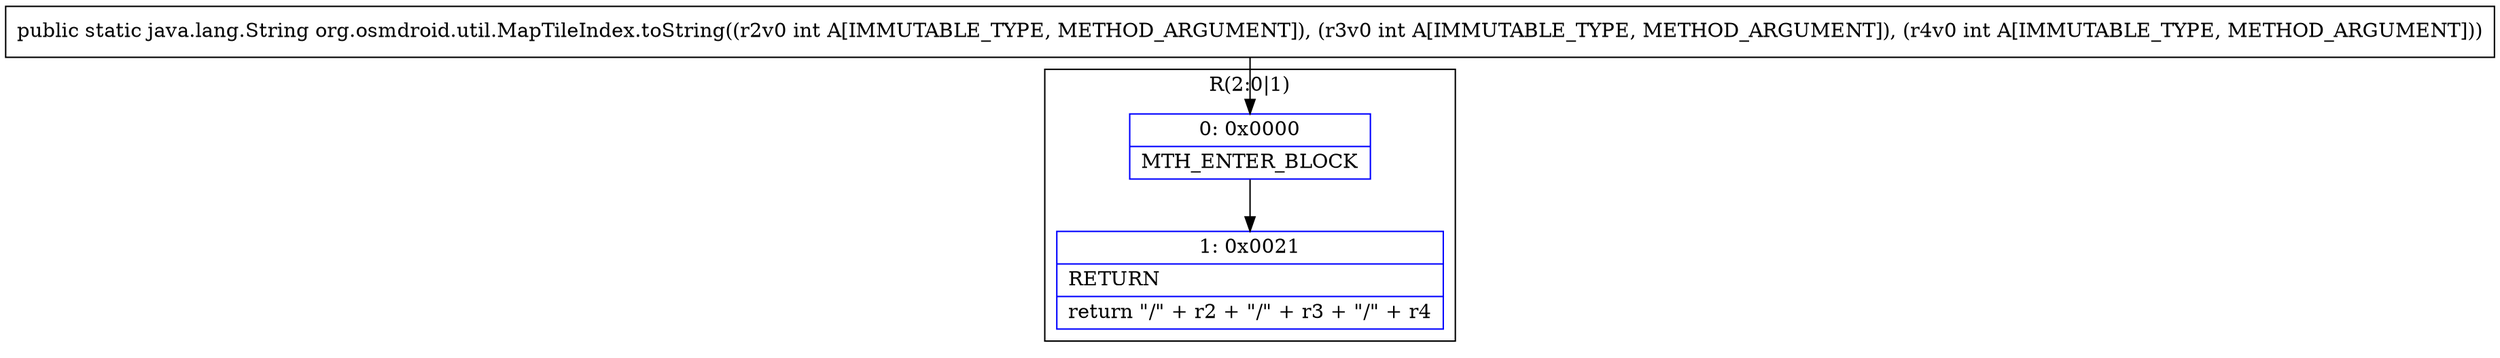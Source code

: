 digraph "CFG fororg.osmdroid.util.MapTileIndex.toString(III)Ljava\/lang\/String;" {
subgraph cluster_Region_432877317 {
label = "R(2:0|1)";
node [shape=record,color=blue];
Node_0 [shape=record,label="{0\:\ 0x0000|MTH_ENTER_BLOCK\l}"];
Node_1 [shape=record,label="{1\:\ 0x0021|RETURN\l|return \"\/\" + r2 + \"\/\" + r3 + \"\/\" + r4\l}"];
}
MethodNode[shape=record,label="{public static java.lang.String org.osmdroid.util.MapTileIndex.toString((r2v0 int A[IMMUTABLE_TYPE, METHOD_ARGUMENT]), (r3v0 int A[IMMUTABLE_TYPE, METHOD_ARGUMENT]), (r4v0 int A[IMMUTABLE_TYPE, METHOD_ARGUMENT])) }"];
MethodNode -> Node_0;
Node_0 -> Node_1;
}

